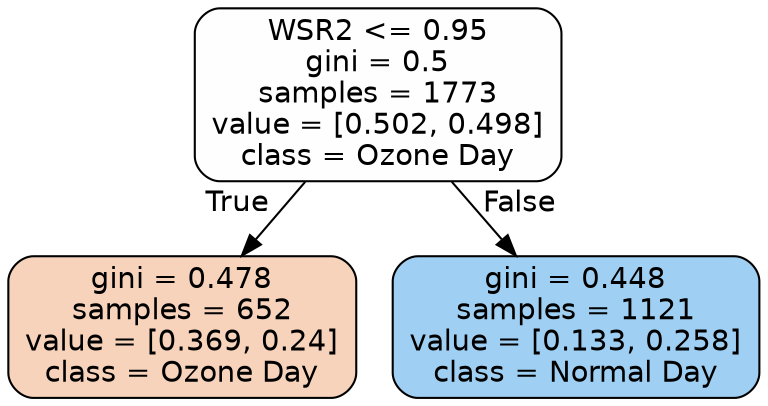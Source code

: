 digraph Tree {
node [shape=box, style="filled, rounded", color="black", fontname=helvetica] ;
edge [fontname=helvetica] ;
0 [label="WSR2 <= 0.95\ngini = 0.5\nsamples = 1773\nvalue = [0.502, 0.498]\nclass = Ozone Day", fillcolor="#fffefe"] ;
1 [label="gini = 0.478\nsamples = 652\nvalue = [0.369, 0.24]\nclass = Ozone Day", fillcolor="#f6d3ba"] ;
0 -> 1 [labeldistance=2.5, labelangle=45, headlabel="True"] ;
2 [label="gini = 0.448\nsamples = 1121\nvalue = [0.133, 0.258]\nclass = Normal Day", fillcolor="#9fcff2"] ;
0 -> 2 [labeldistance=2.5, labelangle=-45, headlabel="False"] ;
}